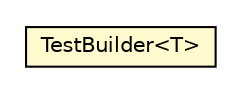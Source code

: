 #!/usr/local/bin/dot
#
# Class diagram 
# Generated by UMLGraph version R5_6-24-gf6e263 (http://www.umlgraph.org/)
#

digraph G {
	edge [fontname="Helvetica",fontsize=10,labelfontname="Helvetica",labelfontsize=10];
	node [fontname="Helvetica",fontsize=10,shape=plaintext];
	nodesep=0.25;
	ranksep=0.5;
	// com.orientechnologies.orient.test.TestBuilder<T>
	c7931717 [label=<<table title="com.orientechnologies.orient.test.TestBuilder" border="0" cellborder="1" cellspacing="0" cellpadding="2" port="p" bgcolor="lemonChiffon" href="./TestBuilder.html">
		<tr><td><table border="0" cellspacing="0" cellpadding="1">
<tr><td align="center" balign="center"> TestBuilder&lt;T&gt; </td></tr>
		</table></td></tr>
		</table>>, URL="./TestBuilder.html", fontname="Helvetica", fontcolor="black", fontsize=10.0];
}

